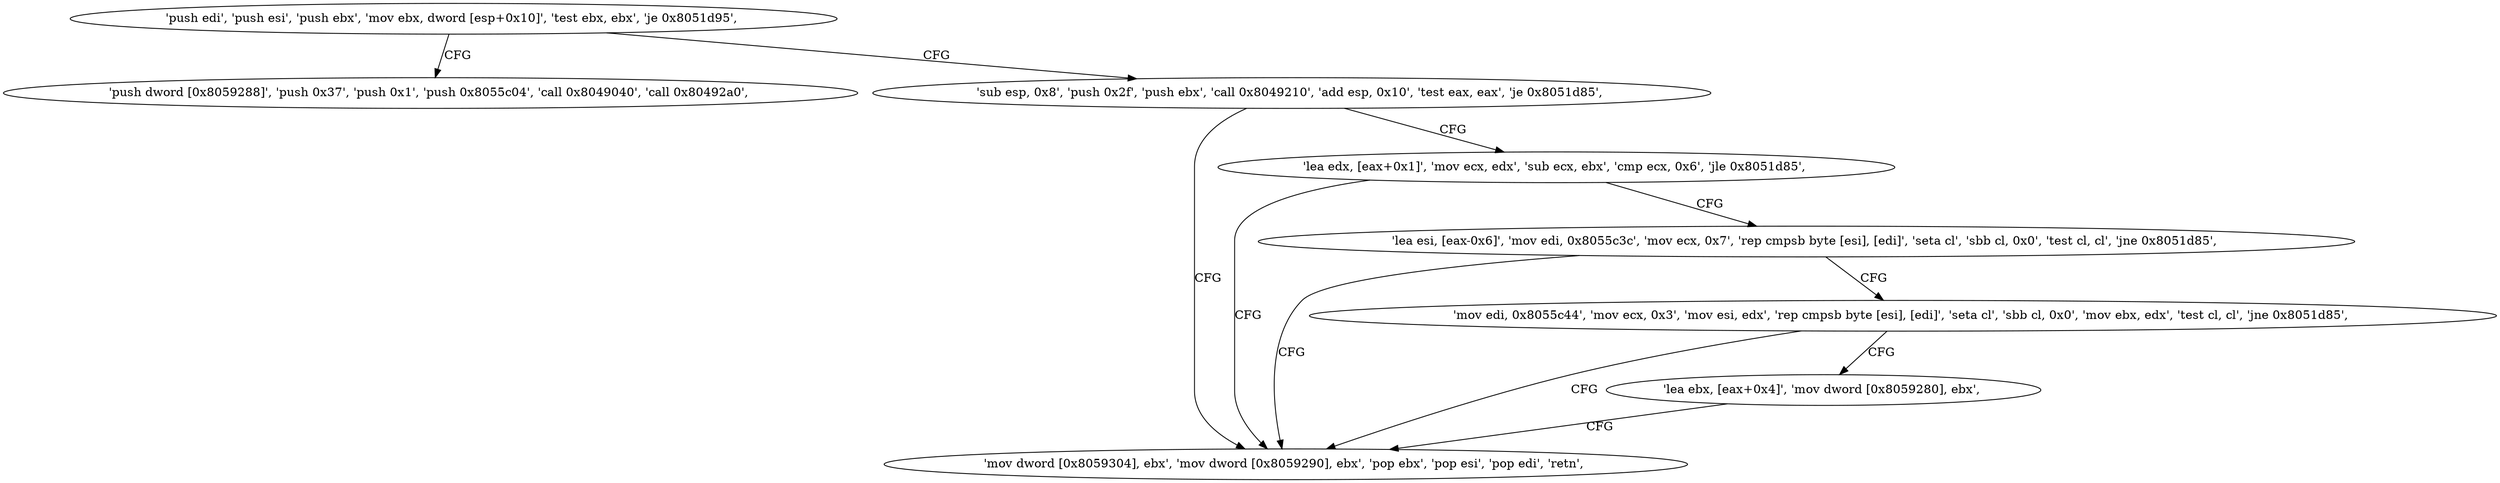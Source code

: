 digraph "func" {
"134552864" [label = "'push edi', 'push esi', 'push ebx', 'mov ebx, dword [esp+0x10]', 'test ebx, ebx', 'je 0x8051d95', " ]
"134552981" [label = "'push dword [0x8059288]', 'push 0x37', 'push 0x1', 'push 0x8055c04', 'call 0x8049040', 'call 0x80492a0', " ]
"134552875" [label = "'sub esp, 0x8', 'push 0x2f', 'push ebx', 'call 0x8049210', 'add esp, 0x10', 'test eax, eax', 'je 0x8051d85', " ]
"134552965" [label = "'mov dword [0x8059304], ebx', 'mov dword [0x8059290], ebx', 'pop ebx', 'pop esi', 'pop edi', 'retn', " ]
"134552893" [label = "'lea edx, [eax+0x1]', 'mov ecx, edx', 'sub ecx, ebx', 'cmp ecx, 0x6', 'jle 0x8051d85', " ]
"134552905" [label = "'lea esi, [eax-0x6]', 'mov edi, 0x8055c3c', 'mov ecx, 0x7', 'rep cmpsb byte [esi], [edi]', 'seta cl', 'sbb cl, 0x0', 'test cl, cl', 'jne 0x8051d85', " ]
"134552930" [label = "'mov edi, 0x8055c44', 'mov ecx, 0x3', 'mov esi, edx', 'rep cmpsb byte [esi], [edi]', 'seta cl', 'sbb cl, 0x0', 'mov ebx, edx', 'test cl, cl', 'jne 0x8051d85', " ]
"134552956" [label = "'lea ebx, [eax+0x4]', 'mov dword [0x8059280], ebx', " ]
"134552864" -> "134552981" [ label = "CFG" ]
"134552864" -> "134552875" [ label = "CFG" ]
"134552875" -> "134552965" [ label = "CFG" ]
"134552875" -> "134552893" [ label = "CFG" ]
"134552893" -> "134552965" [ label = "CFG" ]
"134552893" -> "134552905" [ label = "CFG" ]
"134552905" -> "134552965" [ label = "CFG" ]
"134552905" -> "134552930" [ label = "CFG" ]
"134552930" -> "134552965" [ label = "CFG" ]
"134552930" -> "134552956" [ label = "CFG" ]
"134552956" -> "134552965" [ label = "CFG" ]
}
